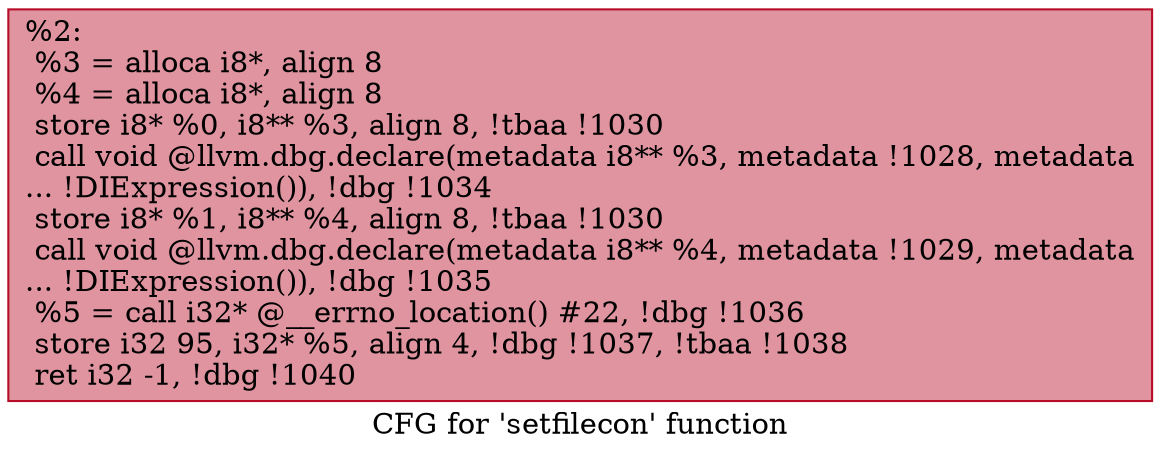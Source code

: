digraph "CFG for 'setfilecon' function" {
	label="CFG for 'setfilecon' function";

	Node0x110eea0 [shape=record,color="#b70d28ff", style=filled, fillcolor="#b70d2870",label="{%2:\l  %3 = alloca i8*, align 8\l  %4 = alloca i8*, align 8\l  store i8* %0, i8** %3, align 8, !tbaa !1030\l  call void @llvm.dbg.declare(metadata i8** %3, metadata !1028, metadata\l... !DIExpression()), !dbg !1034\l  store i8* %1, i8** %4, align 8, !tbaa !1030\l  call void @llvm.dbg.declare(metadata i8** %4, metadata !1029, metadata\l... !DIExpression()), !dbg !1035\l  %5 = call i32* @__errno_location() #22, !dbg !1036\l  store i32 95, i32* %5, align 4, !dbg !1037, !tbaa !1038\l  ret i32 -1, !dbg !1040\l}"];
}
